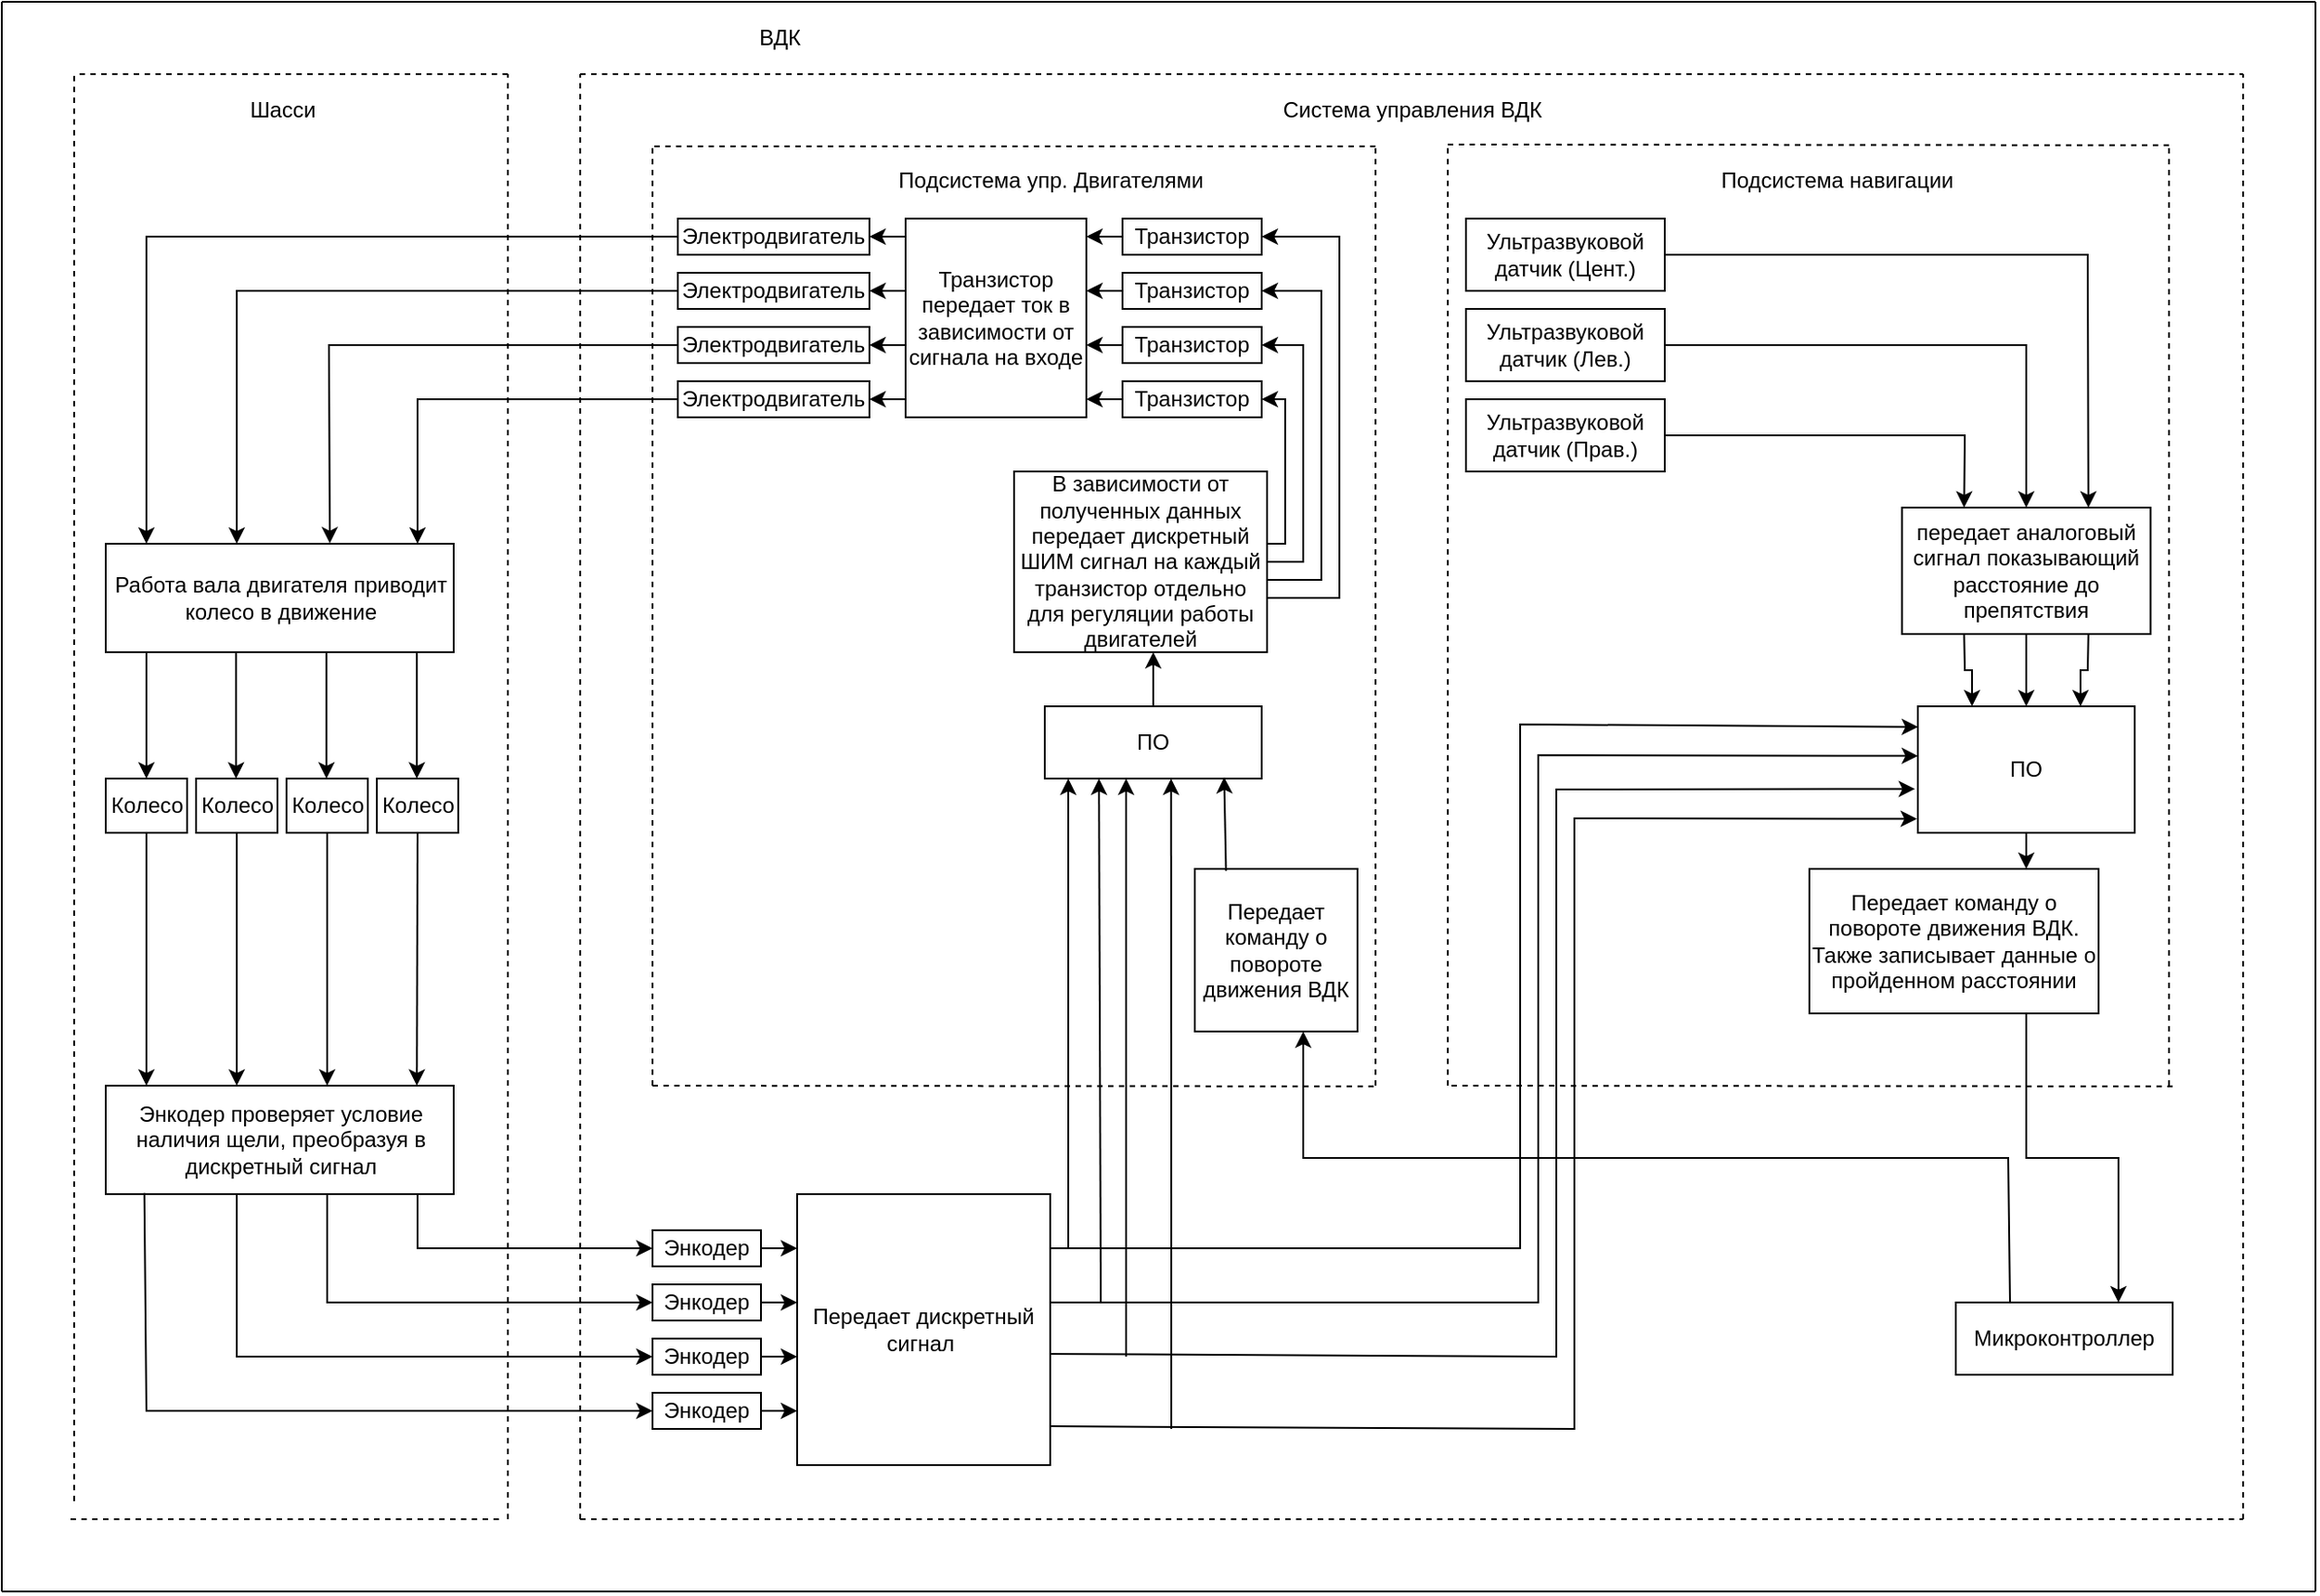 <mxfile version="20.0.1" type="github">
  <diagram id="vuLMH9J_RhJpNWaf2Bdg" name="Page-1">
    <mxGraphModel dx="1673" dy="934" grid="1" gridSize="10" guides="1" tooltips="1" connect="1" arrows="1" fold="1" page="1" pageScale="1" pageWidth="827" pageHeight="1169" math="0" shadow="0">
      <root>
        <mxCell id="0" />
        <mxCell id="1" parent="0" />
        <mxCell id="z-soqtJbsbXI56dgfgmn-3" value="" style="endArrow=none;html=1;rounded=0;" edge="1" parent="1">
          <mxGeometry width="50" height="50" relative="1" as="geometry">
            <mxPoint x="40" y="40" as="sourcePoint" />
            <mxPoint x="1320" y="40" as="targetPoint" />
          </mxGeometry>
        </mxCell>
        <mxCell id="z-soqtJbsbXI56dgfgmn-4" value="" style="endArrow=none;html=1;rounded=0;" edge="1" parent="1">
          <mxGeometry width="50" height="50" relative="1" as="geometry">
            <mxPoint x="40" y="920" as="sourcePoint" />
            <mxPoint x="40" y="40" as="targetPoint" />
          </mxGeometry>
        </mxCell>
        <mxCell id="z-soqtJbsbXI56dgfgmn-5" value="" style="endArrow=none;html=1;rounded=0;" edge="1" parent="1">
          <mxGeometry width="50" height="50" relative="1" as="geometry">
            <mxPoint x="40" y="920" as="sourcePoint" />
            <mxPoint x="1320" y="920" as="targetPoint" />
          </mxGeometry>
        </mxCell>
        <mxCell id="z-soqtJbsbXI56dgfgmn-6" value="" style="endArrow=none;html=1;rounded=0;" edge="1" parent="1">
          <mxGeometry width="50" height="50" relative="1" as="geometry">
            <mxPoint x="1320" y="920" as="sourcePoint" />
            <mxPoint x="1320" y="40" as="targetPoint" />
          </mxGeometry>
        </mxCell>
        <mxCell id="z-soqtJbsbXI56dgfgmn-7" value="ВДК" style="text;html=1;align=center;verticalAlign=middle;resizable=0;points=[];autosize=1;strokeColor=none;fillColor=none;" vertex="1" parent="1">
          <mxGeometry x="450" y="50" width="40" height="20" as="geometry" />
        </mxCell>
        <mxCell id="z-soqtJbsbXI56dgfgmn-20" value="Шасси" style="text;html=1;align=center;verticalAlign=middle;resizable=0;points=[];autosize=1;strokeColor=none;fillColor=none;" vertex="1" parent="1">
          <mxGeometry x="170" y="90" width="50" height="20" as="geometry" />
        </mxCell>
        <mxCell id="z-soqtJbsbXI56dgfgmn-21" value="Система управления ВДК" style="text;html=1;align=center;verticalAlign=middle;resizable=0;points=[];autosize=1;strokeColor=none;fillColor=none;" vertex="1" parent="1">
          <mxGeometry x="740" y="90" width="160" height="20" as="geometry" />
        </mxCell>
        <mxCell id="z-soqtJbsbXI56dgfgmn-22" value="Колесо" style="rounded=0;whiteSpace=wrap;html=1;" vertex="1" parent="1">
          <mxGeometry x="97.5" y="470" width="45" height="30" as="geometry" />
        </mxCell>
        <mxCell id="z-soqtJbsbXI56dgfgmn-31" value="Подсистема упр. Двигателями" style="text;html=1;align=center;verticalAlign=middle;resizable=0;points=[];autosize=1;strokeColor=none;fillColor=none;" vertex="1" parent="1">
          <mxGeometry x="530" y="129.41" width="180" height="20" as="geometry" />
        </mxCell>
        <mxCell id="z-soqtJbsbXI56dgfgmn-32" value="Подсистема навигации" style="text;html=1;align=center;verticalAlign=middle;resizable=0;points=[];autosize=1;strokeColor=none;fillColor=none;" vertex="1" parent="1">
          <mxGeometry x="985" y="129.41" width="140" height="20" as="geometry" />
        </mxCell>
        <mxCell id="z-soqtJbsbXI56dgfgmn-33" value="Электродвигатель" style="rounded=0;whiteSpace=wrap;html=1;" vertex="1" parent="1">
          <mxGeometry x="414" y="160" width="106" height="20" as="geometry" />
        </mxCell>
        <mxCell id="z-soqtJbsbXI56dgfgmn-37" value="" style="endArrow=none;dashed=1;html=1;rounded=0;" edge="1" parent="1">
          <mxGeometry width="50" height="50" relative="1" as="geometry">
            <mxPoint x="80" y="870" as="sourcePoint" />
            <mxPoint x="80" y="80" as="targetPoint" />
          </mxGeometry>
        </mxCell>
        <mxCell id="z-soqtJbsbXI56dgfgmn-39" value="" style="endArrow=none;dashed=1;html=1;rounded=0;" edge="1" parent="1">
          <mxGeometry width="50" height="50" relative="1" as="geometry">
            <mxPoint x="320" y="880" as="sourcePoint" />
            <mxPoint x="320" y="80" as="targetPoint" />
          </mxGeometry>
        </mxCell>
        <mxCell id="z-soqtJbsbXI56dgfgmn-40" value="" style="endArrow=none;dashed=1;html=1;rounded=0;" edge="1" parent="1">
          <mxGeometry width="50" height="50" relative="1" as="geometry">
            <mxPoint x="360" y="880" as="sourcePoint" />
            <mxPoint x="360" y="80" as="targetPoint" />
          </mxGeometry>
        </mxCell>
        <mxCell id="z-soqtJbsbXI56dgfgmn-41" value="" style="endArrow=none;dashed=1;html=1;rounded=0;" edge="1" parent="1">
          <mxGeometry width="50" height="50" relative="1" as="geometry">
            <mxPoint x="1280" y="880" as="sourcePoint" />
            <mxPoint x="1280" y="80" as="targetPoint" />
          </mxGeometry>
        </mxCell>
        <mxCell id="z-soqtJbsbXI56dgfgmn-42" value="" style="endArrow=none;dashed=1;html=1;rounded=0;" edge="1" parent="1">
          <mxGeometry width="50" height="50" relative="1" as="geometry">
            <mxPoint x="360" y="880" as="sourcePoint" />
            <mxPoint x="1280" y="880" as="targetPoint" />
          </mxGeometry>
        </mxCell>
        <mxCell id="z-soqtJbsbXI56dgfgmn-43" value="" style="endArrow=none;dashed=1;html=1;rounded=0;" edge="1" parent="1">
          <mxGeometry width="50" height="50" relative="1" as="geometry">
            <mxPoint x="360" y="80" as="sourcePoint" />
            <mxPoint x="1280" y="80" as="targetPoint" />
          </mxGeometry>
        </mxCell>
        <mxCell id="z-soqtJbsbXI56dgfgmn-44" value="" style="endArrow=none;dashed=1;html=1;rounded=0;" edge="1" parent="1">
          <mxGeometry width="50" height="50" relative="1" as="geometry">
            <mxPoint x="320" y="80" as="sourcePoint" />
            <mxPoint x="80" y="80" as="targetPoint" />
          </mxGeometry>
        </mxCell>
        <mxCell id="z-soqtJbsbXI56dgfgmn-45" value="" style="endArrow=none;dashed=1;html=1;rounded=0;" edge="1" parent="1">
          <mxGeometry width="50" height="50" relative="1" as="geometry">
            <mxPoint x="315" y="880" as="sourcePoint" />
            <mxPoint x="75" y="880" as="targetPoint" />
          </mxGeometry>
        </mxCell>
        <mxCell id="z-soqtJbsbXI56dgfgmn-46" value="" style="endArrow=none;dashed=1;html=1;rounded=0;" edge="1" parent="1">
          <mxGeometry width="50" height="50" relative="1" as="geometry">
            <mxPoint x="400" y="640" as="sourcePoint" />
            <mxPoint x="400" y="120" as="targetPoint" />
          </mxGeometry>
        </mxCell>
        <mxCell id="z-soqtJbsbXI56dgfgmn-48" value="" style="endArrow=none;dashed=1;html=1;rounded=0;" edge="1" parent="1">
          <mxGeometry width="50" height="50" relative="1" as="geometry">
            <mxPoint x="840" y="640" as="sourcePoint" />
            <mxPoint x="840" y="120" as="targetPoint" />
          </mxGeometry>
        </mxCell>
        <mxCell id="z-soqtJbsbXI56dgfgmn-49" value="" style="endArrow=none;dashed=1;html=1;rounded=0;" edge="1" parent="1">
          <mxGeometry width="50" height="50" relative="1" as="geometry">
            <mxPoint x="1239" y="640" as="sourcePoint" />
            <mxPoint x="1239" y="119.41" as="targetPoint" />
          </mxGeometry>
        </mxCell>
        <mxCell id="z-soqtJbsbXI56dgfgmn-50" value="" style="endArrow=none;dashed=1;html=1;rounded=0;" edge="1" parent="1">
          <mxGeometry width="50" height="50" relative="1" as="geometry">
            <mxPoint x="800" y="640" as="sourcePoint" />
            <mxPoint x="800" y="120" as="targetPoint" />
          </mxGeometry>
        </mxCell>
        <mxCell id="z-soqtJbsbXI56dgfgmn-51" value="" style="endArrow=none;dashed=1;html=1;rounded=0;" edge="1" parent="1">
          <mxGeometry width="50" height="50" relative="1" as="geometry">
            <mxPoint x="800" y="120" as="sourcePoint" />
            <mxPoint x="400" y="120" as="targetPoint" />
          </mxGeometry>
        </mxCell>
        <mxCell id="z-soqtJbsbXI56dgfgmn-55" value="" style="endArrow=none;dashed=1;html=1;rounded=0;" edge="1" parent="1">
          <mxGeometry width="50" height="50" relative="1" as="geometry">
            <mxPoint x="1241" y="640.41" as="sourcePoint" />
            <mxPoint x="842" y="640" as="targetPoint" />
          </mxGeometry>
        </mxCell>
        <mxCell id="z-soqtJbsbXI56dgfgmn-56" value="" style="endArrow=none;dashed=1;html=1;rounded=0;" edge="1" parent="1">
          <mxGeometry width="50" height="50" relative="1" as="geometry">
            <mxPoint x="1239" y="119.41" as="sourcePoint" />
            <mxPoint x="840" y="119" as="targetPoint" />
          </mxGeometry>
        </mxCell>
        <mxCell id="z-soqtJbsbXI56dgfgmn-58" value="ПО" style="rounded=0;whiteSpace=wrap;html=1;" vertex="1" parent="1">
          <mxGeometry x="617" y="430" width="120" height="40" as="geometry" />
        </mxCell>
        <mxCell id="z-soqtJbsbXI56dgfgmn-59" value="Микроконтроллер" style="rounded=0;whiteSpace=wrap;html=1;" vertex="1" parent="1">
          <mxGeometry x="1121" y="760" width="120" height="40" as="geometry" />
        </mxCell>
        <mxCell id="z-soqtJbsbXI56dgfgmn-60" value="Энкодер" style="rounded=0;whiteSpace=wrap;html=1;" vertex="1" parent="1">
          <mxGeometry x="400" y="720" width="60" height="20" as="geometry" />
        </mxCell>
        <mxCell id="z-soqtJbsbXI56dgfgmn-62" value="Ультразвуковой датчик (Цент.)" style="rounded=0;whiteSpace=wrap;html=1;" vertex="1" parent="1">
          <mxGeometry x="850" y="160" width="110" height="40" as="geometry" />
        </mxCell>
        <mxCell id="z-soqtJbsbXI56dgfgmn-77" value="Электродвигатель" style="rounded=0;whiteSpace=wrap;html=1;" vertex="1" parent="1">
          <mxGeometry x="414" y="190" width="106" height="20" as="geometry" />
        </mxCell>
        <mxCell id="z-soqtJbsbXI56dgfgmn-78" value="Электродвигатель" style="rounded=0;whiteSpace=wrap;html=1;" vertex="1" parent="1">
          <mxGeometry x="414" y="220" width="106" height="20" as="geometry" />
        </mxCell>
        <mxCell id="z-soqtJbsbXI56dgfgmn-79" value="Электродвигатель" style="rounded=0;whiteSpace=wrap;html=1;" vertex="1" parent="1">
          <mxGeometry x="414" y="250" width="106" height="20" as="geometry" />
        </mxCell>
        <mxCell id="z-soqtJbsbXI56dgfgmn-85" value="Колесо" style="rounded=0;whiteSpace=wrap;html=1;" vertex="1" parent="1">
          <mxGeometry x="147.5" y="470" width="45" height="30" as="geometry" />
        </mxCell>
        <mxCell id="z-soqtJbsbXI56dgfgmn-86" value="Колесо" style="rounded=0;whiteSpace=wrap;html=1;" vertex="1" parent="1">
          <mxGeometry x="197.5" y="470" width="45" height="30" as="geometry" />
        </mxCell>
        <mxCell id="z-soqtJbsbXI56dgfgmn-87" value="Колесо" style="rounded=0;whiteSpace=wrap;html=1;" vertex="1" parent="1">
          <mxGeometry x="247.5" y="470" width="45" height="30" as="geometry" />
        </mxCell>
        <mxCell id="z-soqtJbsbXI56dgfgmn-100" value="ПО" style="rounded=0;whiteSpace=wrap;html=1;" vertex="1" parent="1">
          <mxGeometry x="1100" y="430" width="120" height="70" as="geometry" />
        </mxCell>
        <mxCell id="z-soqtJbsbXI56dgfgmn-101" value="Ультразвуковой датчик (Лев.)" style="rounded=0;whiteSpace=wrap;html=1;" vertex="1" parent="1">
          <mxGeometry x="850" y="210" width="110" height="40" as="geometry" />
        </mxCell>
        <mxCell id="z-soqtJbsbXI56dgfgmn-102" value="Ультразвуковой датчик (Прав.)" style="rounded=0;whiteSpace=wrap;html=1;" vertex="1" parent="1">
          <mxGeometry x="850" y="260" width="110" height="40" as="geometry" />
        </mxCell>
        <mxCell id="z-soqtJbsbXI56dgfgmn-103" value="Транзистор" style="rounded=0;whiteSpace=wrap;html=1;" vertex="1" parent="1">
          <mxGeometry x="660" y="190" width="77" height="20" as="geometry" />
        </mxCell>
        <mxCell id="z-soqtJbsbXI56dgfgmn-104" value="Транзистор" style="rounded=0;whiteSpace=wrap;html=1;" vertex="1" parent="1">
          <mxGeometry x="660" y="160" width="77" height="20" as="geometry" />
        </mxCell>
        <mxCell id="z-soqtJbsbXI56dgfgmn-105" value="Транзистор" style="rounded=0;whiteSpace=wrap;html=1;" vertex="1" parent="1">
          <mxGeometry x="660" y="220" width="77" height="20" as="geometry" />
        </mxCell>
        <mxCell id="z-soqtJbsbXI56dgfgmn-106" value="Транзистор" style="rounded=0;whiteSpace=wrap;html=1;" vertex="1" parent="1">
          <mxGeometry x="660" y="250" width="77" height="20" as="geometry" />
        </mxCell>
        <mxCell id="z-soqtJbsbXI56dgfgmn-107" value="" style="endArrow=none;dashed=1;html=1;rounded=0;" edge="1" parent="1">
          <mxGeometry width="50" height="50" relative="1" as="geometry">
            <mxPoint x="799" y="640.41" as="sourcePoint" />
            <mxPoint x="400" y="640" as="targetPoint" />
          </mxGeometry>
        </mxCell>
        <mxCell id="z-soqtJbsbXI56dgfgmn-110" value="Энкодер" style="rounded=0;whiteSpace=wrap;html=1;" vertex="1" parent="1">
          <mxGeometry x="400" y="750" width="60" height="20" as="geometry" />
        </mxCell>
        <mxCell id="z-soqtJbsbXI56dgfgmn-111" value="Энкодер" style="rounded=0;whiteSpace=wrap;html=1;" vertex="1" parent="1">
          <mxGeometry x="400" y="780" width="60" height="20" as="geometry" />
        </mxCell>
        <mxCell id="z-soqtJbsbXI56dgfgmn-112" value="Энкодер" style="rounded=0;whiteSpace=wrap;html=1;" vertex="1" parent="1">
          <mxGeometry x="400" y="810" width="60" height="20" as="geometry" />
        </mxCell>
        <mxCell id="z-soqtJbsbXI56dgfgmn-116" value="" style="endArrow=classic;html=1;rounded=0;exitX=0.5;exitY=1;exitDx=0;exitDy=0;entryX=0.75;entryY=0;entryDx=0;entryDy=0;" edge="1" parent="1" source="z-soqtJbsbXI56dgfgmn-100" target="z-soqtJbsbXI56dgfgmn-118">
          <mxGeometry width="50" height="50" relative="1" as="geometry">
            <mxPoint x="590" y="520" as="sourcePoint" />
            <mxPoint x="1140" y="510" as="targetPoint" />
          </mxGeometry>
        </mxCell>
        <mxCell id="z-soqtJbsbXI56dgfgmn-118" value="Передает команду о повороте движения ВДК.&lt;br&gt;Также записывает данные о пройденном расстоянии" style="rounded=0;whiteSpace=wrap;html=1;" vertex="1" parent="1">
          <mxGeometry x="1040" y="520" width="160" height="80" as="geometry" />
        </mxCell>
        <mxCell id="z-soqtJbsbXI56dgfgmn-119" value="" style="endArrow=classic;html=1;rounded=0;entryX=0.5;entryY=0;entryDx=0;entryDy=0;" edge="1" parent="1" target="z-soqtJbsbXI56dgfgmn-22">
          <mxGeometry width="50" height="50" relative="1" as="geometry">
            <mxPoint x="120" y="400" as="sourcePoint" />
            <mxPoint x="460" y="380" as="targetPoint" />
          </mxGeometry>
        </mxCell>
        <mxCell id="z-soqtJbsbXI56dgfgmn-120" value="" style="endArrow=classic;html=1;rounded=0;entryX=0.5;entryY=0;entryDx=0;entryDy=0;" edge="1" parent="1">
          <mxGeometry width="50" height="50" relative="1" as="geometry">
            <mxPoint x="169.62" y="400.0" as="sourcePoint" />
            <mxPoint x="169.62" y="470" as="targetPoint" />
          </mxGeometry>
        </mxCell>
        <mxCell id="z-soqtJbsbXI56dgfgmn-121" value="" style="endArrow=classic;html=1;rounded=0;entryX=0.5;entryY=0;entryDx=0;entryDy=0;" edge="1" parent="1">
          <mxGeometry width="50" height="50" relative="1" as="geometry">
            <mxPoint x="219.62" y="400.0" as="sourcePoint" />
            <mxPoint x="219.62" y="470" as="targetPoint" />
          </mxGeometry>
        </mxCell>
        <mxCell id="z-soqtJbsbXI56dgfgmn-122" value="" style="endArrow=classic;html=1;rounded=0;entryX=0.5;entryY=0;entryDx=0;entryDy=0;" edge="1" parent="1">
          <mxGeometry width="50" height="50" relative="1" as="geometry">
            <mxPoint x="269.62" y="400.0" as="sourcePoint" />
            <mxPoint x="269.62" y="470" as="targetPoint" />
          </mxGeometry>
        </mxCell>
        <mxCell id="z-soqtJbsbXI56dgfgmn-124" value="Работа вала двигателя приводит колесо в движение" style="rounded=0;whiteSpace=wrap;html=1;" vertex="1" parent="1">
          <mxGeometry x="97.5" y="340" width="192.5" height="60" as="geometry" />
        </mxCell>
        <mxCell id="z-soqtJbsbXI56dgfgmn-125" value="" style="endArrow=classic;html=1;rounded=0;exitX=0;exitY=0.5;exitDx=0;exitDy=0;" edge="1" parent="1" source="z-soqtJbsbXI56dgfgmn-33">
          <mxGeometry width="50" height="50" relative="1" as="geometry">
            <mxPoint x="410" y="420" as="sourcePoint" />
            <mxPoint x="120" y="340" as="targetPoint" />
            <Array as="points">
              <mxPoint x="120" y="170" />
            </Array>
          </mxGeometry>
        </mxCell>
        <mxCell id="z-soqtJbsbXI56dgfgmn-127" value="" style="endArrow=classic;html=1;rounded=0;exitX=0;exitY=0.5;exitDx=0;exitDy=0;" edge="1" parent="1" source="z-soqtJbsbXI56dgfgmn-77">
          <mxGeometry width="50" height="50" relative="1" as="geometry">
            <mxPoint x="410" y="420" as="sourcePoint" />
            <mxPoint x="170" y="340" as="targetPoint" />
            <Array as="points">
              <mxPoint x="170" y="200" />
            </Array>
          </mxGeometry>
        </mxCell>
        <mxCell id="z-soqtJbsbXI56dgfgmn-128" value="" style="endArrow=classic;html=1;rounded=0;entryX=0.644;entryY=-0.004;entryDx=0;entryDy=0;entryPerimeter=0;exitX=0;exitY=0.5;exitDx=0;exitDy=0;" edge="1" parent="1" source="z-soqtJbsbXI56dgfgmn-78" target="z-soqtJbsbXI56dgfgmn-124">
          <mxGeometry width="50" height="50" relative="1" as="geometry">
            <mxPoint x="410" y="420" as="sourcePoint" />
            <mxPoint x="460" y="370" as="targetPoint" />
            <Array as="points">
              <mxPoint x="221" y="230" />
            </Array>
          </mxGeometry>
        </mxCell>
        <mxCell id="z-soqtJbsbXI56dgfgmn-129" value="" style="endArrow=classic;html=1;rounded=0;exitX=0;exitY=0.5;exitDx=0;exitDy=0;" edge="1" parent="1" source="z-soqtJbsbXI56dgfgmn-79">
          <mxGeometry width="50" height="50" relative="1" as="geometry">
            <mxPoint x="240" y="370" as="sourcePoint" />
            <mxPoint x="270" y="340" as="targetPoint" />
            <Array as="points">
              <mxPoint x="270" y="260" />
            </Array>
          </mxGeometry>
        </mxCell>
        <mxCell id="z-soqtJbsbXI56dgfgmn-130" value="" style="endArrow=classic;html=1;rounded=0;exitX=0.75;exitY=1;exitDx=0;exitDy=0;entryX=0.75;entryY=0;entryDx=0;entryDy=0;" edge="1" parent="1" source="z-soqtJbsbXI56dgfgmn-118" target="z-soqtJbsbXI56dgfgmn-59">
          <mxGeometry width="50" height="50" relative="1" as="geometry">
            <mxPoint x="460" y="500" as="sourcePoint" />
            <mxPoint x="510" y="450" as="targetPoint" />
            <Array as="points">
              <mxPoint x="1160" y="680" />
              <mxPoint x="1211" y="680" />
            </Array>
          </mxGeometry>
        </mxCell>
        <mxCell id="z-soqtJbsbXI56dgfgmn-131" value="передает аналоговый сигнал показывающий расстояние до препятствия" style="rounded=0;whiteSpace=wrap;html=1;" vertex="1" parent="1">
          <mxGeometry x="1091.25" y="320" width="137.5" height="70" as="geometry" />
        </mxCell>
        <mxCell id="z-soqtJbsbXI56dgfgmn-132" value="" style="endArrow=classic;html=1;rounded=0;exitX=0.25;exitY=1;exitDx=0;exitDy=0;entryX=0.25;entryY=0;entryDx=0;entryDy=0;" edge="1" parent="1" source="z-soqtJbsbXI56dgfgmn-131" target="z-soqtJbsbXI56dgfgmn-100">
          <mxGeometry width="50" height="50" relative="1" as="geometry">
            <mxPoint x="460" y="480" as="sourcePoint" />
            <mxPoint x="510" y="430" as="targetPoint" />
            <Array as="points">
              <mxPoint x="1126" y="410" />
              <mxPoint x="1130" y="410" />
            </Array>
          </mxGeometry>
        </mxCell>
        <mxCell id="z-soqtJbsbXI56dgfgmn-133" value="" style="endArrow=classic;html=1;rounded=0;exitX=0.5;exitY=1;exitDx=0;exitDy=0;entryX=0.5;entryY=0;entryDx=0;entryDy=0;" edge="1" parent="1" source="z-soqtJbsbXI56dgfgmn-131" target="z-soqtJbsbXI56dgfgmn-100">
          <mxGeometry width="50" height="50" relative="1" as="geometry">
            <mxPoint x="1180" y="430" as="sourcePoint" />
            <mxPoint x="1230" y="380" as="targetPoint" />
          </mxGeometry>
        </mxCell>
        <mxCell id="z-soqtJbsbXI56dgfgmn-134" value="" style="endArrow=classic;html=1;rounded=0;exitX=0.75;exitY=1;exitDx=0;exitDy=0;entryX=0.75;entryY=0;entryDx=0;entryDy=0;" edge="1" parent="1" source="z-soqtJbsbXI56dgfgmn-131" target="z-soqtJbsbXI56dgfgmn-100">
          <mxGeometry width="50" height="50" relative="1" as="geometry">
            <mxPoint x="1170" y="390" as="sourcePoint" />
            <mxPoint x="1170" y="440" as="targetPoint" />
            <Array as="points">
              <mxPoint x="1194" y="410" />
              <mxPoint x="1190" y="410" />
            </Array>
          </mxGeometry>
        </mxCell>
        <mxCell id="z-soqtJbsbXI56dgfgmn-135" value="" style="endArrow=classic;html=1;rounded=0;exitX=1;exitY=0.5;exitDx=0;exitDy=0;entryX=0.25;entryY=0;entryDx=0;entryDy=0;" edge="1" parent="1" source="z-soqtJbsbXI56dgfgmn-102" target="z-soqtJbsbXI56dgfgmn-131">
          <mxGeometry width="50" height="50" relative="1" as="geometry">
            <mxPoint x="1020" y="270" as="sourcePoint" />
            <mxPoint x="1070" y="220" as="targetPoint" />
            <Array as="points">
              <mxPoint x="1126" y="280" />
            </Array>
          </mxGeometry>
        </mxCell>
        <mxCell id="z-soqtJbsbXI56dgfgmn-136" value="" style="endArrow=classic;html=1;rounded=0;entryX=0.5;entryY=0;entryDx=0;entryDy=0;exitX=1;exitY=0.5;exitDx=0;exitDy=0;" edge="1" parent="1" source="z-soqtJbsbXI56dgfgmn-101" target="z-soqtJbsbXI56dgfgmn-131">
          <mxGeometry width="50" height="50" relative="1" as="geometry">
            <mxPoint x="1020" y="270" as="sourcePoint" />
            <mxPoint x="1070" y="220" as="targetPoint" />
            <Array as="points">
              <mxPoint x="1160" y="230" />
            </Array>
          </mxGeometry>
        </mxCell>
        <mxCell id="z-soqtJbsbXI56dgfgmn-137" value="" style="endArrow=classic;html=1;rounded=0;entryX=0.75;entryY=0;entryDx=0;entryDy=0;exitX=1;exitY=0.5;exitDx=0;exitDy=0;" edge="1" parent="1" source="z-soqtJbsbXI56dgfgmn-62" target="z-soqtJbsbXI56dgfgmn-131">
          <mxGeometry width="50" height="50" relative="1" as="geometry">
            <mxPoint x="1020" y="270" as="sourcePoint" />
            <mxPoint x="1070" y="220" as="targetPoint" />
            <Array as="points">
              <mxPoint x="1194" y="180" />
            </Array>
          </mxGeometry>
        </mxCell>
        <mxCell id="z-soqtJbsbXI56dgfgmn-141" value="" style="endArrow=classic;html=1;rounded=0;exitX=1;exitY=0.5;exitDx=0;exitDy=0;" edge="1" parent="1" source="z-soqtJbsbXI56dgfgmn-111">
          <mxGeometry width="50" height="50" relative="1" as="geometry">
            <mxPoint x="660" y="640" as="sourcePoint" />
            <mxPoint x="480" y="790" as="targetPoint" />
          </mxGeometry>
        </mxCell>
        <mxCell id="z-soqtJbsbXI56dgfgmn-142" value="" style="endArrow=classic;html=1;rounded=0;exitX=1;exitY=0.5;exitDx=0;exitDy=0;" edge="1" parent="1" source="z-soqtJbsbXI56dgfgmn-110">
          <mxGeometry width="50" height="50" relative="1" as="geometry">
            <mxPoint x="470" y="770" as="sourcePoint" />
            <mxPoint x="480" y="760" as="targetPoint" />
          </mxGeometry>
        </mxCell>
        <mxCell id="z-soqtJbsbXI56dgfgmn-143" value="" style="endArrow=classic;html=1;rounded=0;exitX=1;exitY=0.5;exitDx=0;exitDy=0;" edge="1" parent="1" source="z-soqtJbsbXI56dgfgmn-60">
          <mxGeometry width="50" height="50" relative="1" as="geometry">
            <mxPoint x="470" y="740" as="sourcePoint" />
            <mxPoint x="480" y="730" as="targetPoint" />
          </mxGeometry>
        </mxCell>
        <mxCell id="z-soqtJbsbXI56dgfgmn-144" value="" style="endArrow=classic;html=1;rounded=0;exitX=1;exitY=0.5;exitDx=0;exitDy=0;" edge="1" parent="1" source="z-soqtJbsbXI56dgfgmn-112">
          <mxGeometry width="50" height="50" relative="1" as="geometry">
            <mxPoint x="470" y="830" as="sourcePoint" />
            <mxPoint x="480" y="820" as="targetPoint" />
          </mxGeometry>
        </mxCell>
        <mxCell id="z-soqtJbsbXI56dgfgmn-145" value="Передает дискретный сигнал&amp;nbsp;" style="rounded=0;whiteSpace=wrap;html=1;" vertex="1" parent="1">
          <mxGeometry x="480" y="700" width="140" height="150" as="geometry" />
        </mxCell>
        <mxCell id="z-soqtJbsbXI56dgfgmn-146" value="" style="endArrow=classic;html=1;rounded=0;exitX=0.5;exitY=1;exitDx=0;exitDy=0;" edge="1" parent="1" source="z-soqtJbsbXI56dgfgmn-22">
          <mxGeometry width="50" height="50" relative="1" as="geometry">
            <mxPoint x="400" y="620" as="sourcePoint" />
            <mxPoint x="120" y="640" as="targetPoint" />
          </mxGeometry>
        </mxCell>
        <mxCell id="z-soqtJbsbXI56dgfgmn-147" value="" style="endArrow=classic;html=1;rounded=0;exitX=0.5;exitY=1;exitDx=0;exitDy=0;" edge="1" parent="1" source="z-soqtJbsbXI56dgfgmn-85">
          <mxGeometry width="50" height="50" relative="1" as="geometry">
            <mxPoint x="400" y="620" as="sourcePoint" />
            <mxPoint x="170" y="640" as="targetPoint" />
          </mxGeometry>
        </mxCell>
        <mxCell id="z-soqtJbsbXI56dgfgmn-148" value="" style="endArrow=classic;html=1;rounded=0;exitX=0.5;exitY=1;exitDx=0;exitDy=0;" edge="1" parent="1" source="z-soqtJbsbXI56dgfgmn-86">
          <mxGeometry width="50" height="50" relative="1" as="geometry">
            <mxPoint x="230" y="520" as="sourcePoint" />
            <mxPoint x="220" y="640" as="targetPoint" />
          </mxGeometry>
        </mxCell>
        <mxCell id="z-soqtJbsbXI56dgfgmn-149" value="" style="endArrow=classic;html=1;rounded=0;exitX=0.5;exitY=1;exitDx=0;exitDy=0;" edge="1" parent="1" source="z-soqtJbsbXI56dgfgmn-87">
          <mxGeometry width="50" height="50" relative="1" as="geometry">
            <mxPoint x="280" y="510" as="sourcePoint" />
            <mxPoint x="269.62" y="640" as="targetPoint" />
          </mxGeometry>
        </mxCell>
        <mxCell id="z-soqtJbsbXI56dgfgmn-150" value="Энкодер проверяет условие наличия щели, преобразуя в дискретный сигнал" style="rounded=0;whiteSpace=wrap;html=1;" vertex="1" parent="1">
          <mxGeometry x="97.5" y="640" width="192.5" height="60" as="geometry" />
        </mxCell>
        <mxCell id="z-soqtJbsbXI56dgfgmn-151" value="" style="endArrow=classic;html=1;rounded=0;exitX=0.25;exitY=0;exitDx=0;exitDy=0;" edge="1" parent="1" source="z-soqtJbsbXI56dgfgmn-59">
          <mxGeometry width="50" height="50" relative="1" as="geometry">
            <mxPoint x="600" y="600" as="sourcePoint" />
            <mxPoint x="760" y="610" as="targetPoint" />
            <Array as="points">
              <mxPoint x="1150" y="680" />
              <mxPoint x="760" y="680" />
            </Array>
          </mxGeometry>
        </mxCell>
        <mxCell id="z-soqtJbsbXI56dgfgmn-153" value="" style="endArrow=classic;html=1;rounded=0;entryX=0;entryY=0.5;entryDx=0;entryDy=0;" edge="1" parent="1" target="z-soqtJbsbXI56dgfgmn-60">
          <mxGeometry width="50" height="50" relative="1" as="geometry">
            <mxPoint x="270" y="700" as="sourcePoint" />
            <mxPoint x="320" y="650" as="targetPoint" />
            <Array as="points">
              <mxPoint x="270" y="730" />
            </Array>
          </mxGeometry>
        </mxCell>
        <mxCell id="z-soqtJbsbXI56dgfgmn-155" value="" style="endArrow=classic;html=1;rounded=0;entryX=0;entryY=0.5;entryDx=0;entryDy=0;" edge="1" parent="1" target="z-soqtJbsbXI56dgfgmn-110">
          <mxGeometry width="50" height="50" relative="1" as="geometry">
            <mxPoint x="220" y="700" as="sourcePoint" />
            <mxPoint x="350" y="730" as="targetPoint" />
            <Array as="points">
              <mxPoint x="220" y="760" />
            </Array>
          </mxGeometry>
        </mxCell>
        <mxCell id="z-soqtJbsbXI56dgfgmn-156" value="" style="endArrow=classic;html=1;rounded=0;entryX=0;entryY=0.5;entryDx=0;entryDy=0;" edge="1" parent="1" target="z-soqtJbsbXI56dgfgmn-111">
          <mxGeometry width="50" height="50" relative="1" as="geometry">
            <mxPoint x="170" y="700" as="sourcePoint" />
            <mxPoint x="300" y="730" as="targetPoint" />
            <Array as="points">
              <mxPoint x="170" y="790" />
            </Array>
          </mxGeometry>
        </mxCell>
        <mxCell id="z-soqtJbsbXI56dgfgmn-157" value="" style="endArrow=classic;html=1;rounded=0;entryX=0;entryY=0.5;entryDx=0;entryDy=0;exitX=0.111;exitY=0.99;exitDx=0;exitDy=0;exitPerimeter=0;" edge="1" parent="1" source="z-soqtJbsbXI56dgfgmn-150" target="z-soqtJbsbXI56dgfgmn-112">
          <mxGeometry width="50" height="50" relative="1" as="geometry">
            <mxPoint x="300" y="730" as="sourcePoint" />
            <mxPoint x="430" y="760" as="targetPoint" />
            <Array as="points">
              <mxPoint x="120" y="820" />
            </Array>
          </mxGeometry>
        </mxCell>
        <mxCell id="z-soqtJbsbXI56dgfgmn-161" value="" style="endArrow=classic;html=1;rounded=0;entryX=0.001;entryY=0.163;entryDx=0;entryDy=0;entryPerimeter=0;" edge="1" parent="1" target="z-soqtJbsbXI56dgfgmn-100">
          <mxGeometry width="50" height="50" relative="1" as="geometry">
            <mxPoint x="620" y="730" as="sourcePoint" />
            <mxPoint x="1099.76" y="435.84" as="targetPoint" />
            <Array as="points">
              <mxPoint x="880" y="730" />
              <mxPoint x="880" y="440" />
            </Array>
          </mxGeometry>
        </mxCell>
        <mxCell id="z-soqtJbsbXI56dgfgmn-162" value="" style="endArrow=classic;html=1;rounded=0;entryX=0.001;entryY=0.392;entryDx=0;entryDy=0;entryPerimeter=0;" edge="1" parent="1" target="z-soqtJbsbXI56dgfgmn-100">
          <mxGeometry width="50" height="50" relative="1" as="geometry">
            <mxPoint x="620" y="760" as="sourcePoint" />
            <mxPoint x="1100" y="450" as="targetPoint" />
            <Array as="points">
              <mxPoint x="890" y="760" />
              <mxPoint x="890" y="457" />
            </Array>
          </mxGeometry>
        </mxCell>
        <mxCell id="z-soqtJbsbXI56dgfgmn-163" value="" style="endArrow=classic;html=1;rounded=0;exitX=0.998;exitY=0.59;exitDx=0;exitDy=0;exitPerimeter=0;entryX=-0.013;entryY=0.653;entryDx=0;entryDy=0;entryPerimeter=0;" edge="1" parent="1" source="z-soqtJbsbXI56dgfgmn-145" target="z-soqtJbsbXI56dgfgmn-100">
          <mxGeometry width="50" height="50" relative="1" as="geometry">
            <mxPoint x="620" y="780" as="sourcePoint" />
            <mxPoint x="1100" y="478" as="targetPoint" />
            <Array as="points">
              <mxPoint x="900" y="790" />
              <mxPoint x="900" y="476" />
            </Array>
          </mxGeometry>
        </mxCell>
        <mxCell id="z-soqtJbsbXI56dgfgmn-164" value="" style="endArrow=classic;html=1;rounded=0;entryX=-0.004;entryY=0.89;entryDx=0;entryDy=0;exitX=1;exitY=0.857;exitDx=0;exitDy=0;exitPerimeter=0;entryPerimeter=0;" edge="1" parent="1" source="z-soqtJbsbXI56dgfgmn-145" target="z-soqtJbsbXI56dgfgmn-100">
          <mxGeometry width="50" height="50" relative="1" as="geometry">
            <mxPoint x="619.72" y="823.5" as="sourcePoint" />
            <mxPoint x="1100" y="500" as="targetPoint" />
            <Array as="points">
              <mxPoint x="910" y="830" />
              <mxPoint x="910" y="492" />
            </Array>
          </mxGeometry>
        </mxCell>
        <mxCell id="z-soqtJbsbXI56dgfgmn-166" value="" style="endArrow=classic;html=1;rounded=0;entryX=0.25;entryY=1;entryDx=0;entryDy=0;" edge="1" parent="1" target="z-soqtJbsbXI56dgfgmn-58">
          <mxGeometry width="50" height="50" relative="1" as="geometry">
            <mxPoint x="648" y="760" as="sourcePoint" />
            <mxPoint x="717" y="600" as="targetPoint" />
          </mxGeometry>
        </mxCell>
        <mxCell id="z-soqtJbsbXI56dgfgmn-167" value="" style="endArrow=classic;html=1;rounded=0;" edge="1" parent="1">
          <mxGeometry width="50" height="50" relative="1" as="geometry">
            <mxPoint x="662" y="790" as="sourcePoint" />
            <mxPoint x="662" y="470" as="targetPoint" />
          </mxGeometry>
        </mxCell>
        <mxCell id="z-soqtJbsbXI56dgfgmn-168" value="" style="endArrow=classic;html=1;rounded=0;entryX=0.176;entryY=1.016;entryDx=0;entryDy=0;entryPerimeter=0;" edge="1" parent="1">
          <mxGeometry width="50" height="50" relative="1" as="geometry">
            <mxPoint x="687" y="830" as="sourcePoint" />
            <mxPoint x="686.88" y="470.0" as="targetPoint" />
          </mxGeometry>
        </mxCell>
        <mxCell id="z-soqtJbsbXI56dgfgmn-169" value="Передает команду о повороте движения ВДК" style="rounded=0;whiteSpace=wrap;html=1;" vertex="1" parent="1">
          <mxGeometry x="700" y="520" width="90" height="90" as="geometry" />
        </mxCell>
        <mxCell id="z-soqtJbsbXI56dgfgmn-170" value="" style="endArrow=classic;html=1;rounded=0;exitX=0.192;exitY=0.012;exitDx=0;exitDy=0;exitPerimeter=0;entryX=0.827;entryY=0.98;entryDx=0;entryDy=0;entryPerimeter=0;" edge="1" parent="1" source="z-soqtJbsbXI56dgfgmn-169" target="z-soqtJbsbXI56dgfgmn-58">
          <mxGeometry width="50" height="50" relative="1" as="geometry">
            <mxPoint x="740" y="460" as="sourcePoint" />
            <mxPoint x="720" y="470" as="targetPoint" />
          </mxGeometry>
        </mxCell>
        <mxCell id="z-soqtJbsbXI56dgfgmn-171" value="" style="endArrow=classic;html=1;rounded=0;exitX=0.5;exitY=0;exitDx=0;exitDy=0;" edge="1" parent="1" source="z-soqtJbsbXI56dgfgmn-58">
          <mxGeometry width="50" height="50" relative="1" as="geometry">
            <mxPoint x="720" y="560" as="sourcePoint" />
            <mxPoint x="677" y="400" as="targetPoint" />
          </mxGeometry>
        </mxCell>
        <mxCell id="z-soqtJbsbXI56dgfgmn-172" value="В зависимости от полученных данных передает дискретный ШИМ сигнал на каждый транзистор отдельно для регуляции работы двигателей" style="rounded=0;whiteSpace=wrap;html=1;" vertex="1" parent="1">
          <mxGeometry x="600" y="300" width="140" height="100" as="geometry" />
        </mxCell>
        <mxCell id="z-soqtJbsbXI56dgfgmn-173" value="" style="endArrow=classic;html=1;rounded=0;entryX=1;entryY=0.5;entryDx=0;entryDy=0;" edge="1" parent="1" target="z-soqtJbsbXI56dgfgmn-106">
          <mxGeometry width="50" height="50" relative="1" as="geometry">
            <mxPoint x="740" y="340" as="sourcePoint" />
            <mxPoint x="760" y="300" as="targetPoint" />
            <Array as="points">
              <mxPoint x="750" y="340" />
              <mxPoint x="750" y="260" />
            </Array>
          </mxGeometry>
        </mxCell>
        <mxCell id="z-soqtJbsbXI56dgfgmn-174" value="" style="endArrow=classic;html=1;rounded=0;entryX=1;entryY=0.5;entryDx=0;entryDy=0;" edge="1" parent="1" target="z-soqtJbsbXI56dgfgmn-105">
          <mxGeometry width="50" height="50" relative="1" as="geometry">
            <mxPoint x="740" y="350" as="sourcePoint" />
            <mxPoint x="737" y="280" as="targetPoint" />
            <Array as="points">
              <mxPoint x="760" y="350" />
              <mxPoint x="760" y="230" />
            </Array>
          </mxGeometry>
        </mxCell>
        <mxCell id="z-soqtJbsbXI56dgfgmn-175" value="" style="endArrow=classic;html=1;rounded=0;entryX=1;entryY=0.5;entryDx=0;entryDy=0;" edge="1" parent="1" target="z-soqtJbsbXI56dgfgmn-103">
          <mxGeometry width="50" height="50" relative="1" as="geometry">
            <mxPoint x="740" y="360" as="sourcePoint" />
            <mxPoint x="747" y="240" as="targetPoint" />
            <Array as="points">
              <mxPoint x="770" y="360" />
              <mxPoint x="770" y="200" />
            </Array>
          </mxGeometry>
        </mxCell>
        <mxCell id="z-soqtJbsbXI56dgfgmn-176" value="" style="endArrow=classic;html=1;rounded=0;entryX=1;entryY=0.5;entryDx=0;entryDy=0;" edge="1" parent="1" target="z-soqtJbsbXI56dgfgmn-104">
          <mxGeometry width="50" height="50" relative="1" as="geometry">
            <mxPoint x="740" y="370" as="sourcePoint" />
            <mxPoint x="737" y="210" as="targetPoint" />
            <Array as="points">
              <mxPoint x="780" y="370" />
              <mxPoint x="780" y="170" />
            </Array>
          </mxGeometry>
        </mxCell>
        <mxCell id="z-soqtJbsbXI56dgfgmn-177" value="" style="endArrow=classic;html=1;rounded=0;entryX=0.25;entryY=1;entryDx=0;entryDy=0;" edge="1" parent="1">
          <mxGeometry width="50" height="50" relative="1" as="geometry">
            <mxPoint x="630" y="730" as="sourcePoint" />
            <mxPoint x="630" y="470" as="targetPoint" />
          </mxGeometry>
        </mxCell>
        <mxCell id="z-soqtJbsbXI56dgfgmn-179" value="Транзистор передает ток в зависимости от сигнала&amp;nbsp;на входе" style="rounded=0;whiteSpace=wrap;html=1;" vertex="1" parent="1">
          <mxGeometry x="540" y="160" width="100" height="110" as="geometry" />
        </mxCell>
        <mxCell id="z-soqtJbsbXI56dgfgmn-180" value="" style="endArrow=classic;html=1;rounded=0;entryX=1;entryY=0.5;entryDx=0;entryDy=0;exitX=-0.003;exitY=0.091;exitDx=0;exitDy=0;exitPerimeter=0;" edge="1" parent="1" source="z-soqtJbsbXI56dgfgmn-179" target="z-soqtJbsbXI56dgfgmn-33">
          <mxGeometry width="50" height="50" relative="1" as="geometry">
            <mxPoint x="590" y="260" as="sourcePoint" />
            <mxPoint x="640" y="210" as="targetPoint" />
          </mxGeometry>
        </mxCell>
        <mxCell id="z-soqtJbsbXI56dgfgmn-181" value="" style="endArrow=classic;html=1;rounded=0;exitX=0;exitY=0.5;exitDx=0;exitDy=0;" edge="1" parent="1" source="z-soqtJbsbXI56dgfgmn-104">
          <mxGeometry width="50" height="50" relative="1" as="geometry">
            <mxPoint x="549.7" y="180.01" as="sourcePoint" />
            <mxPoint x="640" y="170" as="targetPoint" />
          </mxGeometry>
        </mxCell>
        <mxCell id="z-soqtJbsbXI56dgfgmn-182" value="" style="endArrow=classic;html=1;rounded=0;entryX=1;entryY=0.5;entryDx=0;entryDy=0;" edge="1" parent="1" target="z-soqtJbsbXI56dgfgmn-77">
          <mxGeometry width="50" height="50" relative="1" as="geometry">
            <mxPoint x="540" y="200" as="sourcePoint" />
            <mxPoint x="530" y="180" as="targetPoint" />
          </mxGeometry>
        </mxCell>
        <mxCell id="z-soqtJbsbXI56dgfgmn-183" value="" style="endArrow=classic;html=1;rounded=0;entryX=1;entryY=0.5;entryDx=0;entryDy=0;exitX=0;exitY=0.636;exitDx=0;exitDy=0;exitPerimeter=0;" edge="1" parent="1" source="z-soqtJbsbXI56dgfgmn-179" target="z-soqtJbsbXI56dgfgmn-78">
          <mxGeometry width="50" height="50" relative="1" as="geometry">
            <mxPoint x="550" y="210" as="sourcePoint" />
            <mxPoint x="530" y="210" as="targetPoint" />
          </mxGeometry>
        </mxCell>
        <mxCell id="z-soqtJbsbXI56dgfgmn-184" value="" style="endArrow=classic;html=1;rounded=0;entryX=1;entryY=0.5;entryDx=0;entryDy=0;exitX=0;exitY=0.909;exitDx=0;exitDy=0;exitPerimeter=0;" edge="1" parent="1" source="z-soqtJbsbXI56dgfgmn-179" target="z-soqtJbsbXI56dgfgmn-79">
          <mxGeometry width="50" height="50" relative="1" as="geometry">
            <mxPoint x="550" y="239.96" as="sourcePoint" />
            <mxPoint x="530" y="240" as="targetPoint" />
          </mxGeometry>
        </mxCell>
        <mxCell id="z-soqtJbsbXI56dgfgmn-185" value="" style="endArrow=classic;html=1;rounded=0;exitX=0;exitY=0.5;exitDx=0;exitDy=0;" edge="1" parent="1" source="z-soqtJbsbXI56dgfgmn-103">
          <mxGeometry width="50" height="50" relative="1" as="geometry">
            <mxPoint x="560" y="249.96" as="sourcePoint" />
            <mxPoint x="640" y="200" as="targetPoint" />
          </mxGeometry>
        </mxCell>
        <mxCell id="z-soqtJbsbXI56dgfgmn-186" value="" style="endArrow=classic;html=1;rounded=0;exitX=0;exitY=0.5;exitDx=0;exitDy=0;" edge="1" parent="1" source="z-soqtJbsbXI56dgfgmn-105">
          <mxGeometry width="50" height="50" relative="1" as="geometry">
            <mxPoint x="570" y="259.96" as="sourcePoint" />
            <mxPoint x="640" y="230" as="targetPoint" />
          </mxGeometry>
        </mxCell>
        <mxCell id="z-soqtJbsbXI56dgfgmn-187" value="" style="endArrow=classic;html=1;rounded=0;exitX=0;exitY=0.5;exitDx=0;exitDy=0;" edge="1" parent="1" source="z-soqtJbsbXI56dgfgmn-106">
          <mxGeometry width="50" height="50" relative="1" as="geometry">
            <mxPoint x="580" y="269.96" as="sourcePoint" />
            <mxPoint x="640" y="260" as="targetPoint" />
          </mxGeometry>
        </mxCell>
      </root>
    </mxGraphModel>
  </diagram>
</mxfile>
